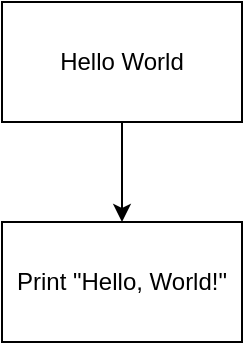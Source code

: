 <mxfile>
    <diagram id="b3vhUuOkVAc0XJkmaBEs" name="Page-1">
        <mxGraphModel dx="1086" dy="700" grid="1" gridSize="10" guides="1" tooltips="1" connect="1" arrows="1" fold="1" page="1" pageScale="1" pageWidth="827" pageHeight="1169" math="0" shadow="0">
            <root>
                <mxCell id="0"/>
                <mxCell id="1" parent="0"/>
                <mxCell id="5" style="edgeStyle=none;html=1;entryX=0.5;entryY=0;entryDx=0;entryDy=0;" parent="1" source="2" target="3" edge="1">
                    <mxGeometry relative="1" as="geometry"/>
                </mxCell>
                <mxCell id="2" value="Hello World" style="rounded=0;whiteSpace=wrap;html=1;" parent="1" vertex="1">
                    <mxGeometry x="354" y="140" width="120" height="60" as="geometry"/>
                </mxCell>
                <mxCell id="3" value="Print &quot;Hello, World!&quot;" style="rounded=0;whiteSpace=wrap;html=1;" parent="1" vertex="1">
                    <mxGeometry x="354" y="250" width="120" height="60" as="geometry"/>
                </mxCell>
            </root>
        </mxGraphModel>
    </diagram>
</mxfile>
